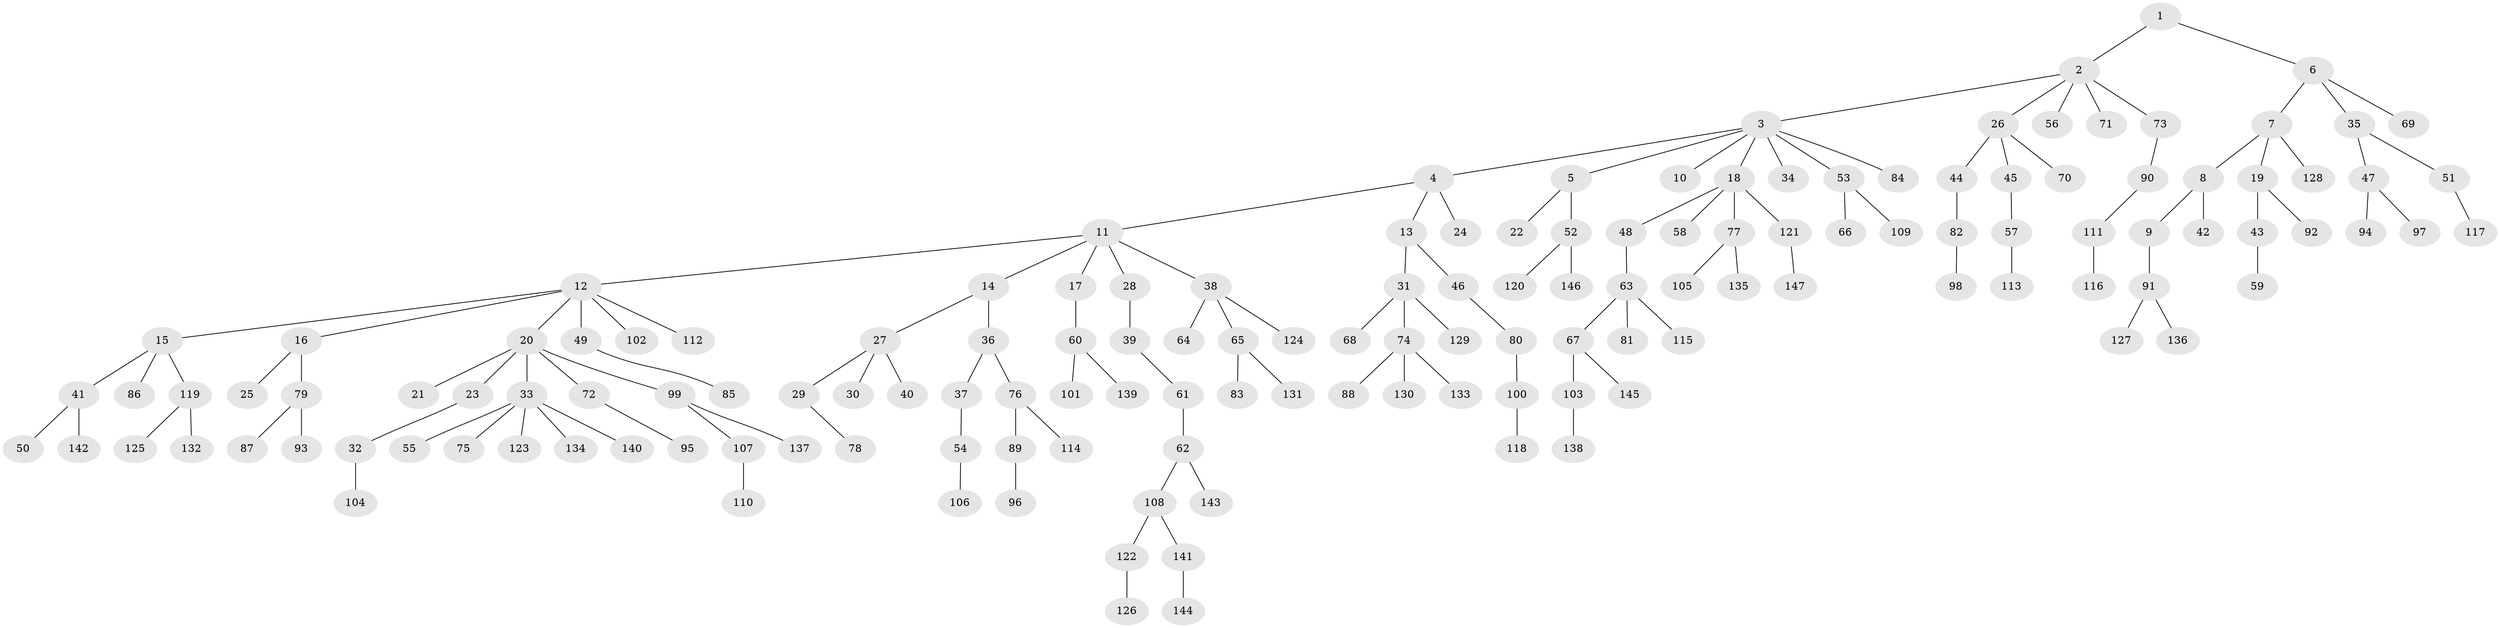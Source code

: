 // coarse degree distribution, {2: 0.33707865168539325, 5: 0.033707865168539325, 7: 0.011235955056179775, 3: 0.14606741573033707, 1: 0.43820224719101125, 6: 0.02247191011235955, 4: 0.011235955056179775}
// Generated by graph-tools (version 1.1) at 2025/51/03/04/25 22:51:55]
// undirected, 147 vertices, 146 edges
graph export_dot {
  node [color=gray90,style=filled];
  1;
  2;
  3;
  4;
  5;
  6;
  7;
  8;
  9;
  10;
  11;
  12;
  13;
  14;
  15;
  16;
  17;
  18;
  19;
  20;
  21;
  22;
  23;
  24;
  25;
  26;
  27;
  28;
  29;
  30;
  31;
  32;
  33;
  34;
  35;
  36;
  37;
  38;
  39;
  40;
  41;
  42;
  43;
  44;
  45;
  46;
  47;
  48;
  49;
  50;
  51;
  52;
  53;
  54;
  55;
  56;
  57;
  58;
  59;
  60;
  61;
  62;
  63;
  64;
  65;
  66;
  67;
  68;
  69;
  70;
  71;
  72;
  73;
  74;
  75;
  76;
  77;
  78;
  79;
  80;
  81;
  82;
  83;
  84;
  85;
  86;
  87;
  88;
  89;
  90;
  91;
  92;
  93;
  94;
  95;
  96;
  97;
  98;
  99;
  100;
  101;
  102;
  103;
  104;
  105;
  106;
  107;
  108;
  109;
  110;
  111;
  112;
  113;
  114;
  115;
  116;
  117;
  118;
  119;
  120;
  121;
  122;
  123;
  124;
  125;
  126;
  127;
  128;
  129;
  130;
  131;
  132;
  133;
  134;
  135;
  136;
  137;
  138;
  139;
  140;
  141;
  142;
  143;
  144;
  145;
  146;
  147;
  1 -- 2;
  1 -- 6;
  2 -- 3;
  2 -- 26;
  2 -- 56;
  2 -- 71;
  2 -- 73;
  3 -- 4;
  3 -- 5;
  3 -- 10;
  3 -- 18;
  3 -- 34;
  3 -- 53;
  3 -- 84;
  4 -- 11;
  4 -- 13;
  4 -- 24;
  5 -- 22;
  5 -- 52;
  6 -- 7;
  6 -- 35;
  6 -- 69;
  7 -- 8;
  7 -- 19;
  7 -- 128;
  8 -- 9;
  8 -- 42;
  9 -- 91;
  11 -- 12;
  11 -- 14;
  11 -- 17;
  11 -- 28;
  11 -- 38;
  12 -- 15;
  12 -- 16;
  12 -- 20;
  12 -- 49;
  12 -- 102;
  12 -- 112;
  13 -- 31;
  13 -- 46;
  14 -- 27;
  14 -- 36;
  15 -- 41;
  15 -- 86;
  15 -- 119;
  16 -- 25;
  16 -- 79;
  17 -- 60;
  18 -- 48;
  18 -- 58;
  18 -- 77;
  18 -- 121;
  19 -- 43;
  19 -- 92;
  20 -- 21;
  20 -- 23;
  20 -- 33;
  20 -- 72;
  20 -- 99;
  23 -- 32;
  26 -- 44;
  26 -- 45;
  26 -- 70;
  27 -- 29;
  27 -- 30;
  27 -- 40;
  28 -- 39;
  29 -- 78;
  31 -- 68;
  31 -- 74;
  31 -- 129;
  32 -- 104;
  33 -- 55;
  33 -- 75;
  33 -- 123;
  33 -- 134;
  33 -- 140;
  35 -- 47;
  35 -- 51;
  36 -- 37;
  36 -- 76;
  37 -- 54;
  38 -- 64;
  38 -- 65;
  38 -- 124;
  39 -- 61;
  41 -- 50;
  41 -- 142;
  43 -- 59;
  44 -- 82;
  45 -- 57;
  46 -- 80;
  47 -- 94;
  47 -- 97;
  48 -- 63;
  49 -- 85;
  51 -- 117;
  52 -- 120;
  52 -- 146;
  53 -- 66;
  53 -- 109;
  54 -- 106;
  57 -- 113;
  60 -- 101;
  60 -- 139;
  61 -- 62;
  62 -- 108;
  62 -- 143;
  63 -- 67;
  63 -- 81;
  63 -- 115;
  65 -- 83;
  65 -- 131;
  67 -- 103;
  67 -- 145;
  72 -- 95;
  73 -- 90;
  74 -- 88;
  74 -- 130;
  74 -- 133;
  76 -- 89;
  76 -- 114;
  77 -- 105;
  77 -- 135;
  79 -- 87;
  79 -- 93;
  80 -- 100;
  82 -- 98;
  89 -- 96;
  90 -- 111;
  91 -- 127;
  91 -- 136;
  99 -- 107;
  99 -- 137;
  100 -- 118;
  103 -- 138;
  107 -- 110;
  108 -- 122;
  108 -- 141;
  111 -- 116;
  119 -- 125;
  119 -- 132;
  121 -- 147;
  122 -- 126;
  141 -- 144;
}
